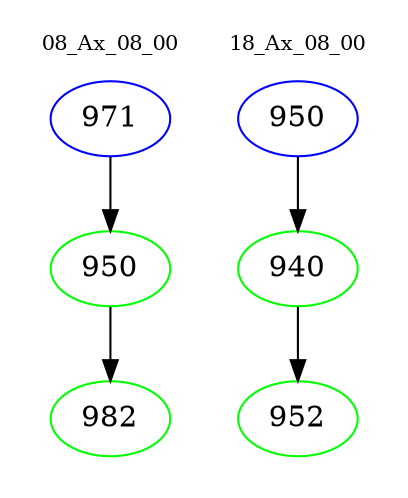 digraph{
subgraph cluster_0 {
color = white
label = "08_Ax_08_00";
fontsize=10;
T0_971 [label="971", color="blue"]
T0_971 -> T0_950 [color="black"]
T0_950 [label="950", color="green"]
T0_950 -> T0_982 [color="black"]
T0_982 [label="982", color="green"]
}
subgraph cluster_1 {
color = white
label = "18_Ax_08_00";
fontsize=10;
T1_950 [label="950", color="blue"]
T1_950 -> T1_940 [color="black"]
T1_940 [label="940", color="green"]
T1_940 -> T1_952 [color="black"]
T1_952 [label="952", color="green"]
}
}
